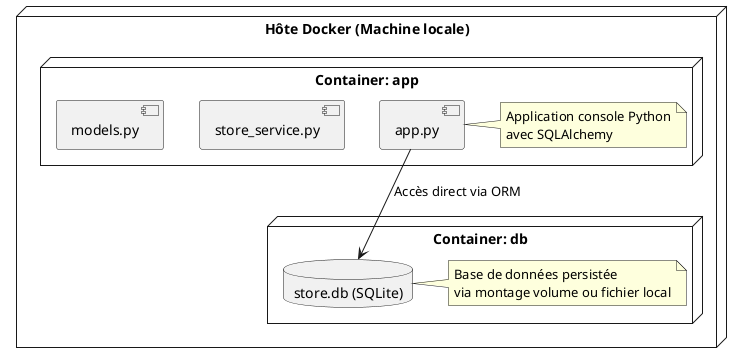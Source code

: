 @startuml diag_deploiement
node "Hôte Docker (Machine locale)" {
    node "Container: app" {
        component "app.py"
        component "store_service.py"
        component "models.py"
        note right of "app.py" : Application console Python\navec SQLAlchemy
    }

    node "Container: db" {
        database "store.db (SQLite)"
        note right of "store.db (SQLite)" : Base de données persistée\nvia montage volume ou fichier local
    }

    "app.py" --> "store.db (SQLite)" : Accès direct via ORM
}
@enduml
